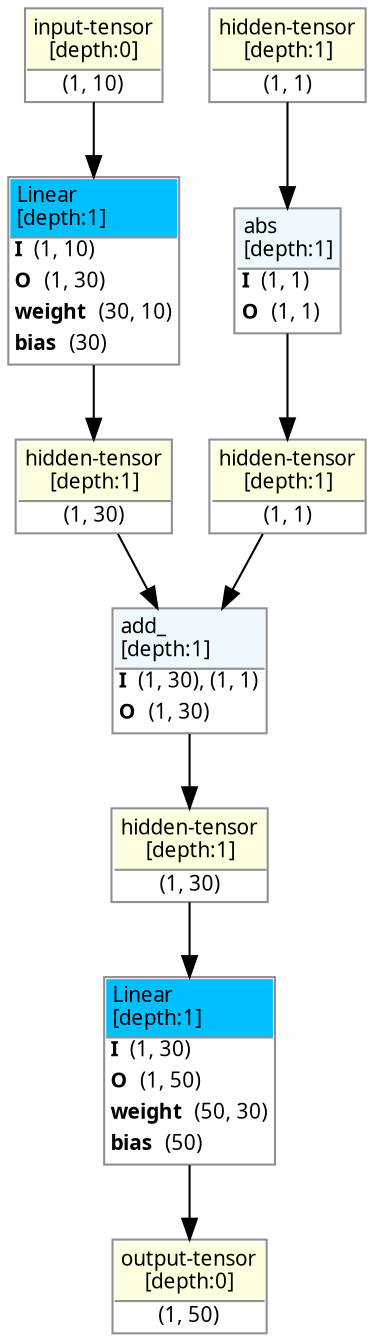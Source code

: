 strict digraph CreateTensorInside {
	graph [ordering=in rankdir=TB size="12.0,12.0"]
	node [align=left color="#909090" fillcolor="#ffffff90" fontname="Linux libertine" fontsize=10 height=0.2 margin=0 ranksep=0.1 shape=plaintext style=filled]
	edge [fontsize=10]
	0 [label=<
                    <TABLE BORDER="1" CELLBORDER="0"
                    CELLSPACING="0" CELLPADDING="2">
                        <TR>
                            <TD BGCOLOR="lightyellow" ALIGN="LEFT"
                            BORDER="1" SIDES="B"
                            >input-tensor<BR ALIGN="LEFT"/>[depth:0]</TD>
                        </TR>
                        <TR>
                            <TD>(1, 10)</TD>
                        </TR>
                        
                    </TABLE>>]
	1 [label=<
                    <TABLE BORDER="1" CELLBORDER="0"
                    CELLSPACING="0" CELLPADDING="2">
                        <TR>
                            <TD BGCOLOR="deepskyblue1" ALIGN="LEFT"
                            BORDER="1" SIDES="B"
                            >Linear<BR ALIGN="LEFT"/>[depth:1]</TD>
                        </TR>
                        <TR>
                            <TD ALIGN="LEFT"><B>I</B> (1, 10)</TD>
                        </TR>
                        <TR>
                            <TD ALIGN="LEFT"><B>O</B> (1, 30)</TD>
                        </TR>
                                        <TR>
                    <TD ALIGN="LEFT"><B>weight</B> (30, 10)</TD>
                </TR>
                <TR>
                    <TD ALIGN="LEFT"><B>bias</B> (30)</TD>
                </TR>
                    </TABLE>>]
	2 [label=<
                    <TABLE BORDER="1" CELLBORDER="0"
                    CELLSPACING="0" CELLPADDING="2">
                        <TR>
                            <TD BGCOLOR="lightyellow" ALIGN="LEFT"
                            BORDER="1" SIDES="B"
                            >hidden-tensor<BR ALIGN="LEFT"/>[depth:1]</TD>
                        </TR>
                        <TR>
                            <TD>(1, 30)</TD>
                        </TR>
                        
                    </TABLE>>]
	3 [label=<
                    <TABLE BORDER="1" CELLBORDER="0"
                    CELLSPACING="0" CELLPADDING="2">
                        <TR>
                            <TD BGCOLOR="lightyellow" ALIGN="LEFT"
                            BORDER="1" SIDES="B"
                            >hidden-tensor<BR ALIGN="LEFT"/>[depth:1]</TD>
                        </TR>
                        <TR>
                            <TD>(1, 1)</TD>
                        </TR>
                        
                    </TABLE>>]
	4 [label=<
                    <TABLE BORDER="1" CELLBORDER="0"
                    CELLSPACING="0" CELLPADDING="2">
                        <TR>
                            <TD BGCOLOR="aliceblue" ALIGN="LEFT"
                            BORDER="1" SIDES="B"
                            >abs<BR ALIGN="LEFT"/>[depth:1]</TD>
                        </TR>
                        <TR>
                            <TD ALIGN="LEFT"><B>I</B> (1, 1)</TD>
                        </TR>
                        <TR>
                            <TD ALIGN="LEFT"><B>O</B> (1, 1)</TD>
                        </TR>
                        
                    </TABLE>>]
	5 [label=<
                    <TABLE BORDER="1" CELLBORDER="0"
                    CELLSPACING="0" CELLPADDING="2">
                        <TR>
                            <TD BGCOLOR="lightyellow" ALIGN="LEFT"
                            BORDER="1" SIDES="B"
                            >hidden-tensor<BR ALIGN="LEFT"/>[depth:1]</TD>
                        </TR>
                        <TR>
                            <TD>(1, 1)</TD>
                        </TR>
                        
                    </TABLE>>]
	6 [label=<
                    <TABLE BORDER="1" CELLBORDER="0"
                    CELLSPACING="0" CELLPADDING="2">
                        <TR>
                            <TD BGCOLOR="aliceblue" ALIGN="LEFT"
                            BORDER="1" SIDES="B"
                            >add_<BR ALIGN="LEFT"/>[depth:1]</TD>
                        </TR>
                        <TR>
                            <TD ALIGN="LEFT"><B>I</B> (1, 30), (1, 1)</TD>
                        </TR>
                        <TR>
                            <TD ALIGN="LEFT"><B>O</B> (1, 30)</TD>
                        </TR>
                        
                    </TABLE>>]
	7 [label=<
                    <TABLE BORDER="1" CELLBORDER="0"
                    CELLSPACING="0" CELLPADDING="2">
                        <TR>
                            <TD BGCOLOR="lightyellow" ALIGN="LEFT"
                            BORDER="1" SIDES="B"
                            >hidden-tensor<BR ALIGN="LEFT"/>[depth:1]</TD>
                        </TR>
                        <TR>
                            <TD>(1, 30)</TD>
                        </TR>
                        
                    </TABLE>>]
	8 [label=<
                    <TABLE BORDER="1" CELLBORDER="0"
                    CELLSPACING="0" CELLPADDING="2">
                        <TR>
                            <TD BGCOLOR="deepskyblue1" ALIGN="LEFT"
                            BORDER="1" SIDES="B"
                            >Linear<BR ALIGN="LEFT"/>[depth:1]</TD>
                        </TR>
                        <TR>
                            <TD ALIGN="LEFT"><B>I</B> (1, 30)</TD>
                        </TR>
                        <TR>
                            <TD ALIGN="LEFT"><B>O</B> (1, 50)</TD>
                        </TR>
                                        <TR>
                    <TD ALIGN="LEFT"><B>weight</B> (50, 30)</TD>
                </TR>
                <TR>
                    <TD ALIGN="LEFT"><B>bias</B> (50)</TD>
                </TR>
                    </TABLE>>]
	9 [label=<
                    <TABLE BORDER="1" CELLBORDER="0"
                    CELLSPACING="0" CELLPADDING="2">
                        <TR>
                            <TD BGCOLOR="lightyellow" ALIGN="LEFT"
                            BORDER="1" SIDES="B"
                            >output-tensor<BR ALIGN="LEFT"/>[depth:0]</TD>
                        </TR>
                        <TR>
                            <TD>(1, 50)</TD>
                        </TR>
                        
                    </TABLE>>]
	0 -> 1
	2 -> 6
	1 -> 2
	3 -> 4
	5 -> 6
	4 -> 5
	7 -> 8
	6 -> 7
	8 -> 9
}

